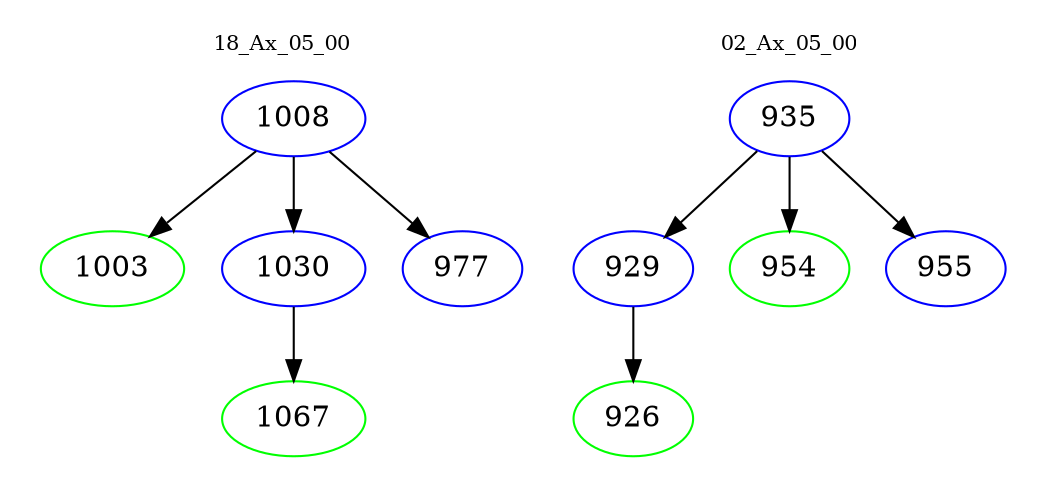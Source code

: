 digraph{
subgraph cluster_0 {
color = white
label = "18_Ax_05_00";
fontsize=10;
T0_1008 [label="1008", color="blue"]
T0_1008 -> T0_1003 [color="black"]
T0_1003 [label="1003", color="green"]
T0_1008 -> T0_1030 [color="black"]
T0_1030 [label="1030", color="blue"]
T0_1030 -> T0_1067 [color="black"]
T0_1067 [label="1067", color="green"]
T0_1008 -> T0_977 [color="black"]
T0_977 [label="977", color="blue"]
}
subgraph cluster_1 {
color = white
label = "02_Ax_05_00";
fontsize=10;
T1_935 [label="935", color="blue"]
T1_935 -> T1_929 [color="black"]
T1_929 [label="929", color="blue"]
T1_929 -> T1_926 [color="black"]
T1_926 [label="926", color="green"]
T1_935 -> T1_954 [color="black"]
T1_954 [label="954", color="green"]
T1_935 -> T1_955 [color="black"]
T1_955 [label="955", color="blue"]
}
}
